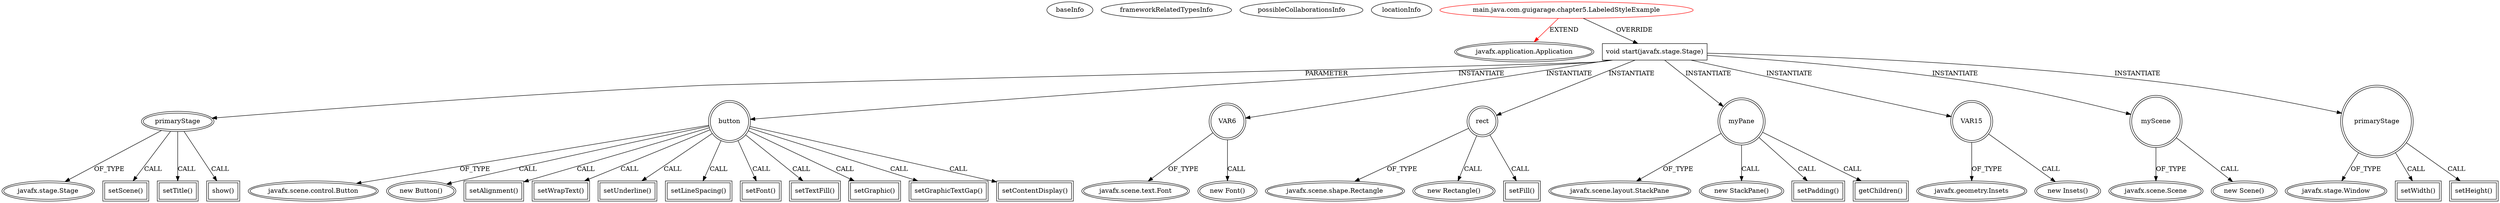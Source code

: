 digraph {
baseInfo[graphId=2864,category="extension_graph",isAnonymous=false,possibleRelation=false]
frameworkRelatedTypesInfo[0="javafx.application.Application"]
possibleCollaborationsInfo[]
locationInfo[projectName="guigarage-mastering-javafx-controls",filePath="/guigarage-mastering-javafx-controls/mastering-javafx-controls-master/src/main/java/com/guigarage/chapter5/LabeledStyleExample.java",contextSignature="LabeledStyleExample",graphId="2864"]
0[label="main.java.com.guigarage.chapter5.LabeledStyleExample",vertexType="ROOT_CLIENT_CLASS_DECLARATION",isFrameworkType=false,color=red]
1[label="javafx.application.Application",vertexType="FRAMEWORK_CLASS_TYPE",isFrameworkType=true,peripheries=2]
2[label="void start(javafx.stage.Stage)",vertexType="OVERRIDING_METHOD_DECLARATION",isFrameworkType=false,shape=box]
3[label="primaryStage",vertexType="PARAMETER_DECLARATION",isFrameworkType=true,peripheries=2]
4[label="javafx.stage.Stage",vertexType="FRAMEWORK_CLASS_TYPE",isFrameworkType=true,peripheries=2]
6[label="button",vertexType="VARIABLE_EXPRESION",isFrameworkType=true,peripheries=2,shape=circle]
7[label="javafx.scene.control.Button",vertexType="FRAMEWORK_CLASS_TYPE",isFrameworkType=true,peripheries=2]
5[label="new Button()",vertexType="CONSTRUCTOR_CALL",isFrameworkType=true,peripheries=2]
9[label="setAlignment()",vertexType="INSIDE_CALL",isFrameworkType=true,peripheries=2,shape=box]
11[label="setWrapText()",vertexType="INSIDE_CALL",isFrameworkType=true,peripheries=2,shape=box]
13[label="setUnderline()",vertexType="INSIDE_CALL",isFrameworkType=true,peripheries=2,shape=box]
15[label="setLineSpacing()",vertexType="INSIDE_CALL",isFrameworkType=true,peripheries=2,shape=box]
17[label="setFont()",vertexType="INSIDE_CALL",isFrameworkType=true,peripheries=2,shape=box]
19[label="VAR6",vertexType="VARIABLE_EXPRESION",isFrameworkType=true,peripheries=2,shape=circle]
20[label="javafx.scene.text.Font",vertexType="FRAMEWORK_CLASS_TYPE",isFrameworkType=true,peripheries=2]
18[label="new Font()",vertexType="CONSTRUCTOR_CALL",isFrameworkType=true,peripheries=2]
22[label="setTextFill()",vertexType="INSIDE_CALL",isFrameworkType=true,peripheries=2,shape=box]
24[label="rect",vertexType="VARIABLE_EXPRESION",isFrameworkType=true,peripheries=2,shape=circle]
25[label="javafx.scene.shape.Rectangle",vertexType="FRAMEWORK_CLASS_TYPE",isFrameworkType=true,peripheries=2]
23[label="new Rectangle()",vertexType="CONSTRUCTOR_CALL",isFrameworkType=true,peripheries=2]
27[label="setFill()",vertexType="INSIDE_CALL",isFrameworkType=true,peripheries=2,shape=box]
29[label="setGraphic()",vertexType="INSIDE_CALL",isFrameworkType=true,peripheries=2,shape=box]
31[label="setGraphicTextGap()",vertexType="INSIDE_CALL",isFrameworkType=true,peripheries=2,shape=box]
33[label="setContentDisplay()",vertexType="INSIDE_CALL",isFrameworkType=true,peripheries=2,shape=box]
35[label="myPane",vertexType="VARIABLE_EXPRESION",isFrameworkType=true,peripheries=2,shape=circle]
36[label="javafx.scene.layout.StackPane",vertexType="FRAMEWORK_CLASS_TYPE",isFrameworkType=true,peripheries=2]
34[label="new StackPane()",vertexType="CONSTRUCTOR_CALL",isFrameworkType=true,peripheries=2]
38[label="setPadding()",vertexType="INSIDE_CALL",isFrameworkType=true,peripheries=2,shape=box]
40[label="VAR15",vertexType="VARIABLE_EXPRESION",isFrameworkType=true,peripheries=2,shape=circle]
41[label="javafx.geometry.Insets",vertexType="FRAMEWORK_CLASS_TYPE",isFrameworkType=true,peripheries=2]
39[label="new Insets()",vertexType="CONSTRUCTOR_CALL",isFrameworkType=true,peripheries=2]
43[label="getChildren()",vertexType="INSIDE_CALL",isFrameworkType=true,peripheries=2,shape=box]
45[label="myScene",vertexType="VARIABLE_EXPRESION",isFrameworkType=true,peripheries=2,shape=circle]
46[label="javafx.scene.Scene",vertexType="FRAMEWORK_CLASS_TYPE",isFrameworkType=true,peripheries=2]
44[label="new Scene()",vertexType="CONSTRUCTOR_CALL",isFrameworkType=true,peripheries=2]
48[label="setScene()",vertexType="INSIDE_CALL",isFrameworkType=true,peripheries=2,shape=box]
50[label="setTitle()",vertexType="INSIDE_CALL",isFrameworkType=true,peripheries=2,shape=box]
51[label="primaryStage",vertexType="VARIABLE_EXPRESION",isFrameworkType=true,peripheries=2,shape=circle]
53[label="javafx.stage.Window",vertexType="FRAMEWORK_CLASS_TYPE",isFrameworkType=true,peripheries=2]
52[label="setWidth()",vertexType="INSIDE_CALL",isFrameworkType=true,peripheries=2,shape=box]
55[label="setHeight()",vertexType="INSIDE_CALL",isFrameworkType=true,peripheries=2,shape=box]
57[label="show()",vertexType="INSIDE_CALL",isFrameworkType=true,peripheries=2,shape=box]
0->1[label="EXTEND",color=red]
0->2[label="OVERRIDE"]
3->4[label="OF_TYPE"]
2->3[label="PARAMETER"]
2->6[label="INSTANTIATE"]
6->7[label="OF_TYPE"]
6->5[label="CALL"]
6->9[label="CALL"]
6->11[label="CALL"]
6->13[label="CALL"]
6->15[label="CALL"]
6->17[label="CALL"]
2->19[label="INSTANTIATE"]
19->20[label="OF_TYPE"]
19->18[label="CALL"]
6->22[label="CALL"]
2->24[label="INSTANTIATE"]
24->25[label="OF_TYPE"]
24->23[label="CALL"]
24->27[label="CALL"]
6->29[label="CALL"]
6->31[label="CALL"]
6->33[label="CALL"]
2->35[label="INSTANTIATE"]
35->36[label="OF_TYPE"]
35->34[label="CALL"]
35->38[label="CALL"]
2->40[label="INSTANTIATE"]
40->41[label="OF_TYPE"]
40->39[label="CALL"]
35->43[label="CALL"]
2->45[label="INSTANTIATE"]
45->46[label="OF_TYPE"]
45->44[label="CALL"]
3->48[label="CALL"]
3->50[label="CALL"]
2->51[label="INSTANTIATE"]
51->53[label="OF_TYPE"]
51->52[label="CALL"]
51->55[label="CALL"]
3->57[label="CALL"]
}
